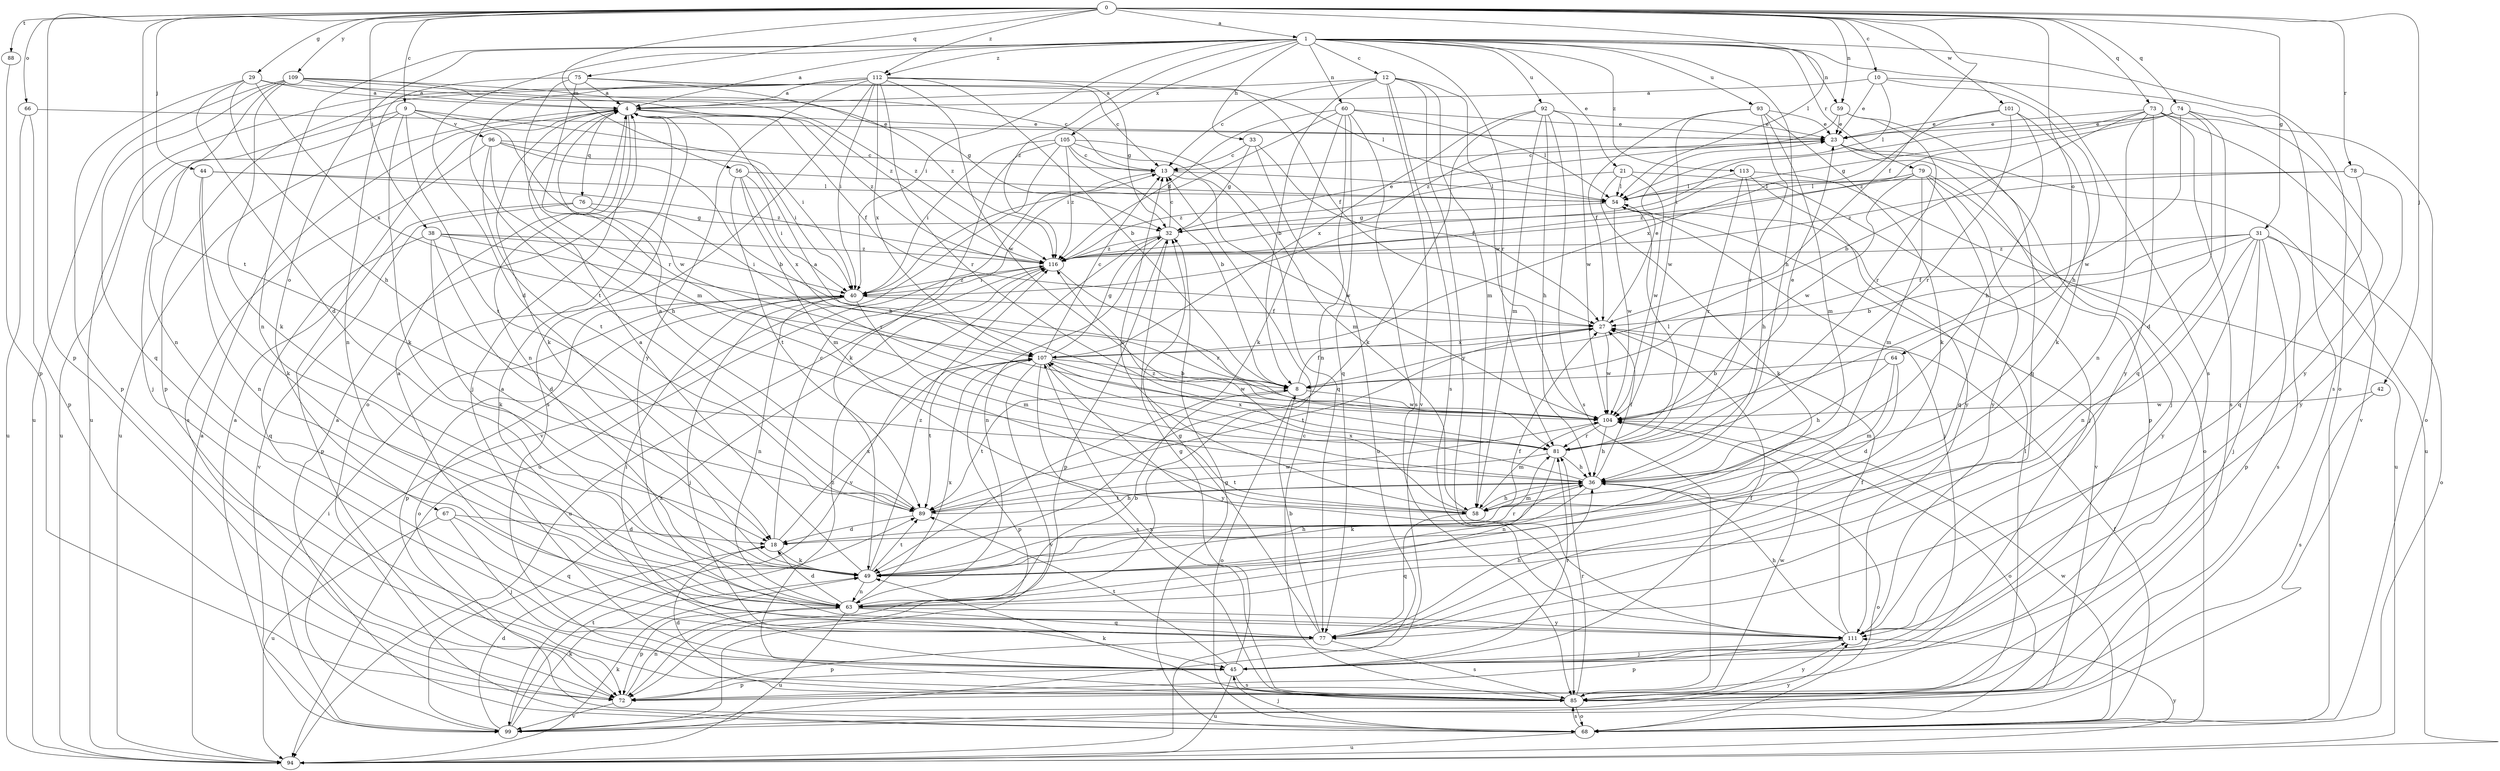 strict digraph  {
0;
1;
4;
8;
9;
10;
12;
13;
18;
21;
23;
27;
29;
31;
32;
33;
36;
38;
40;
42;
44;
45;
49;
54;
56;
58;
59;
60;
63;
64;
66;
67;
68;
72;
73;
74;
75;
76;
77;
78;
79;
81;
85;
88;
89;
92;
93;
94;
96;
99;
101;
104;
105;
107;
109;
111;
112;
113;
116;
0 -> 1  [label=a];
0 -> 9  [label=c];
0 -> 10  [label=c];
0 -> 27  [label=f];
0 -> 29  [label=g];
0 -> 31  [label=g];
0 -> 38  [label=i];
0 -> 42  [label=j];
0 -> 44  [label=j];
0 -> 54  [label=l];
0 -> 56  [label=m];
0 -> 59  [label=n];
0 -> 64  [label=o];
0 -> 66  [label=o];
0 -> 72  [label=p];
0 -> 73  [label=q];
0 -> 74  [label=q];
0 -> 75  [label=q];
0 -> 78  [label=r];
0 -> 88  [label=t];
0 -> 89  [label=t];
0 -> 101  [label=w];
0 -> 109  [label=y];
0 -> 112  [label=z];
1 -> 4  [label=a];
1 -> 12  [label=c];
1 -> 18  [label=d];
1 -> 21  [label=e];
1 -> 33  [label=h];
1 -> 36  [label=h];
1 -> 40  [label=i];
1 -> 59  [label=n];
1 -> 60  [label=n];
1 -> 63  [label=n];
1 -> 67  [label=o];
1 -> 68  [label=o];
1 -> 79  [label=r];
1 -> 81  [label=r];
1 -> 85  [label=s];
1 -> 92  [label=u];
1 -> 93  [label=u];
1 -> 105  [label=x];
1 -> 112  [label=z];
1 -> 113  [label=z];
1 -> 116  [label=z];
4 -> 23  [label=e];
4 -> 27  [label=f];
4 -> 45  [label=j];
4 -> 49  [label=k];
4 -> 63  [label=n];
4 -> 76  [label=q];
4 -> 85  [label=s];
4 -> 94  [label=u];
4 -> 116  [label=z];
8 -> 27  [label=f];
8 -> 68  [label=o];
8 -> 89  [label=t];
8 -> 104  [label=w];
9 -> 40  [label=i];
9 -> 45  [label=j];
9 -> 49  [label=k];
9 -> 89  [label=t];
9 -> 94  [label=u];
9 -> 96  [label=v];
9 -> 104  [label=w];
10 -> 4  [label=a];
10 -> 23  [label=e];
10 -> 36  [label=h];
10 -> 54  [label=l];
10 -> 85  [label=s];
12 -> 4  [label=a];
12 -> 8  [label=b];
12 -> 13  [label=c];
12 -> 58  [label=m];
12 -> 85  [label=s];
12 -> 99  [label=v];
12 -> 104  [label=w];
12 -> 111  [label=y];
13 -> 54  [label=l];
13 -> 94  [label=u];
13 -> 104  [label=w];
18 -> 13  [label=c];
18 -> 49  [label=k];
18 -> 107  [label=x];
21 -> 45  [label=j];
21 -> 49  [label=k];
21 -> 54  [label=l];
21 -> 104  [label=w];
21 -> 116  [label=z];
23 -> 13  [label=c];
23 -> 45  [label=j];
23 -> 72  [label=p];
23 -> 94  [label=u];
27 -> 23  [label=e];
27 -> 89  [label=t];
27 -> 104  [label=w];
27 -> 107  [label=x];
29 -> 4  [label=a];
29 -> 18  [label=d];
29 -> 36  [label=h];
29 -> 72  [label=p];
29 -> 107  [label=x];
29 -> 116  [label=z];
31 -> 8  [label=b];
31 -> 27  [label=f];
31 -> 45  [label=j];
31 -> 63  [label=n];
31 -> 68  [label=o];
31 -> 72  [label=p];
31 -> 85  [label=s];
31 -> 111  [label=y];
31 -> 116  [label=z];
32 -> 13  [label=c];
32 -> 23  [label=e];
32 -> 63  [label=n];
32 -> 72  [label=p];
32 -> 99  [label=v];
32 -> 116  [label=z];
33 -> 13  [label=c];
33 -> 27  [label=f];
33 -> 32  [label=g];
33 -> 94  [label=u];
36 -> 27  [label=f];
36 -> 49  [label=k];
36 -> 58  [label=m];
36 -> 68  [label=o];
36 -> 89  [label=t];
36 -> 116  [label=z];
38 -> 8  [label=b];
38 -> 18  [label=d];
38 -> 40  [label=i];
38 -> 49  [label=k];
38 -> 77  [label=q];
38 -> 116  [label=z];
40 -> 27  [label=f];
40 -> 45  [label=j];
40 -> 58  [label=m];
40 -> 63  [label=n];
40 -> 68  [label=o];
40 -> 72  [label=p];
40 -> 116  [label=z];
42 -> 85  [label=s];
42 -> 104  [label=w];
44 -> 49  [label=k];
44 -> 54  [label=l];
44 -> 63  [label=n];
44 -> 116  [label=z];
45 -> 4  [label=a];
45 -> 27  [label=f];
45 -> 32  [label=g];
45 -> 72  [label=p];
45 -> 81  [label=r];
45 -> 85  [label=s];
45 -> 89  [label=t];
45 -> 94  [label=u];
49 -> 4  [label=a];
49 -> 27  [label=f];
49 -> 36  [label=h];
49 -> 63  [label=n];
49 -> 81  [label=r];
49 -> 89  [label=t];
49 -> 116  [label=z];
54 -> 32  [label=g];
54 -> 45  [label=j];
54 -> 99  [label=v];
54 -> 104  [label=w];
56 -> 40  [label=i];
56 -> 54  [label=l];
56 -> 58  [label=m];
56 -> 89  [label=t];
56 -> 107  [label=x];
58 -> 13  [label=c];
58 -> 36  [label=h];
58 -> 77  [label=q];
58 -> 107  [label=x];
59 -> 23  [label=e];
59 -> 77  [label=q];
59 -> 81  [label=r];
59 -> 116  [label=z];
60 -> 23  [label=e];
60 -> 40  [label=i];
60 -> 49  [label=k];
60 -> 54  [label=l];
60 -> 63  [label=n];
60 -> 77  [label=q];
60 -> 85  [label=s];
60 -> 116  [label=z];
63 -> 8  [label=b];
63 -> 18  [label=d];
63 -> 72  [label=p];
63 -> 77  [label=q];
63 -> 94  [label=u];
63 -> 107  [label=x];
63 -> 111  [label=y];
64 -> 8  [label=b];
64 -> 18  [label=d];
64 -> 36  [label=h];
64 -> 58  [label=m];
66 -> 23  [label=e];
66 -> 72  [label=p];
66 -> 94  [label=u];
67 -> 18  [label=d];
67 -> 45  [label=j];
67 -> 77  [label=q];
67 -> 94  [label=u];
68 -> 4  [label=a];
68 -> 27  [label=f];
68 -> 32  [label=g];
68 -> 45  [label=j];
68 -> 85  [label=s];
68 -> 94  [label=u];
68 -> 104  [label=w];
72 -> 63  [label=n];
72 -> 99  [label=v];
73 -> 8  [label=b];
73 -> 23  [label=e];
73 -> 40  [label=i];
73 -> 63  [label=n];
73 -> 68  [label=o];
73 -> 85  [label=s];
73 -> 99  [label=v];
73 -> 111  [label=y];
74 -> 18  [label=d];
74 -> 23  [label=e];
74 -> 32  [label=g];
74 -> 77  [label=q];
74 -> 104  [label=w];
74 -> 111  [label=y];
74 -> 116  [label=z];
75 -> 4  [label=a];
75 -> 13  [label=c];
75 -> 54  [label=l];
75 -> 58  [label=m];
75 -> 63  [label=n];
75 -> 81  [label=r];
75 -> 116  [label=z];
76 -> 32  [label=g];
76 -> 72  [label=p];
76 -> 81  [label=r];
76 -> 99  [label=v];
77 -> 8  [label=b];
77 -> 32  [label=g];
77 -> 36  [label=h];
77 -> 40  [label=i];
77 -> 72  [label=p];
77 -> 85  [label=s];
78 -> 54  [label=l];
78 -> 77  [label=q];
78 -> 111  [label=y];
78 -> 116  [label=z];
79 -> 54  [label=l];
79 -> 58  [label=m];
79 -> 68  [label=o];
79 -> 77  [label=q];
79 -> 104  [label=w];
79 -> 111  [label=y];
79 -> 116  [label=z];
81 -> 36  [label=h];
81 -> 54  [label=l];
81 -> 63  [label=n];
81 -> 89  [label=t];
81 -> 107  [label=x];
85 -> 13  [label=c];
85 -> 18  [label=d];
85 -> 49  [label=k];
85 -> 54  [label=l];
85 -> 68  [label=o];
85 -> 81  [label=r];
85 -> 104  [label=w];
85 -> 107  [label=x];
85 -> 111  [label=y];
85 -> 116  [label=z];
88 -> 72  [label=p];
89 -> 4  [label=a];
89 -> 18  [label=d];
89 -> 36  [label=h];
89 -> 104  [label=w];
92 -> 23  [label=e];
92 -> 36  [label=h];
92 -> 49  [label=k];
92 -> 58  [label=m];
92 -> 85  [label=s];
92 -> 104  [label=w];
92 -> 107  [label=x];
93 -> 23  [label=e];
93 -> 27  [label=f];
93 -> 49  [label=k];
93 -> 58  [label=m];
93 -> 81  [label=r];
93 -> 104  [label=w];
94 -> 4  [label=a];
94 -> 49  [label=k];
94 -> 111  [label=y];
96 -> 8  [label=b];
96 -> 13  [label=c];
96 -> 36  [label=h];
96 -> 40  [label=i];
96 -> 85  [label=s];
96 -> 89  [label=t];
99 -> 4  [label=a];
99 -> 18  [label=d];
99 -> 40  [label=i];
99 -> 49  [label=k];
99 -> 89  [label=t];
99 -> 111  [label=y];
99 -> 116  [label=z];
101 -> 23  [label=e];
101 -> 36  [label=h];
101 -> 49  [label=k];
101 -> 81  [label=r];
101 -> 107  [label=x];
104 -> 4  [label=a];
104 -> 23  [label=e];
104 -> 36  [label=h];
104 -> 58  [label=m];
104 -> 68  [label=o];
104 -> 81  [label=r];
105 -> 8  [label=b];
105 -> 13  [label=c];
105 -> 40  [label=i];
105 -> 49  [label=k];
105 -> 58  [label=m];
105 -> 77  [label=q];
105 -> 99  [label=v];
105 -> 116  [label=z];
107 -> 8  [label=b];
107 -> 13  [label=c];
107 -> 32  [label=g];
107 -> 72  [label=p];
107 -> 85  [label=s];
107 -> 89  [label=t];
107 -> 99  [label=v];
107 -> 104  [label=w];
107 -> 111  [label=y];
109 -> 4  [label=a];
109 -> 13  [label=c];
109 -> 32  [label=g];
109 -> 49  [label=k];
109 -> 63  [label=n];
109 -> 77  [label=q];
109 -> 94  [label=u];
109 -> 116  [label=z];
111 -> 4  [label=a];
111 -> 27  [label=f];
111 -> 36  [label=h];
111 -> 45  [label=j];
111 -> 72  [label=p];
112 -> 4  [label=a];
112 -> 8  [label=b];
112 -> 27  [label=f];
112 -> 32  [label=g];
112 -> 40  [label=i];
112 -> 68  [label=o];
112 -> 72  [label=p];
112 -> 81  [label=r];
112 -> 89  [label=t];
112 -> 94  [label=u];
112 -> 104  [label=w];
112 -> 107  [label=x];
112 -> 111  [label=y];
113 -> 36  [label=h];
113 -> 54  [label=l];
113 -> 81  [label=r];
113 -> 94  [label=u];
113 -> 111  [label=y];
116 -> 40  [label=i];
116 -> 81  [label=r];
116 -> 94  [label=u];
}
